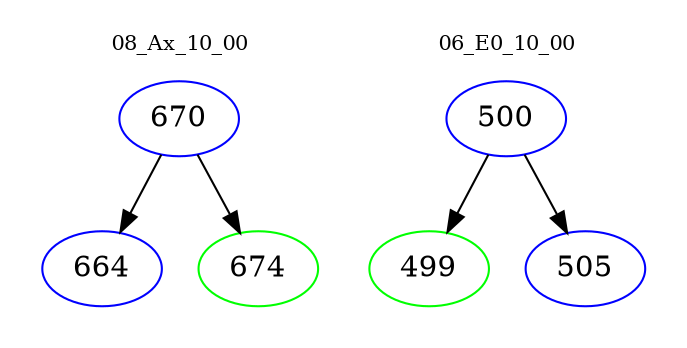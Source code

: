 digraph{
subgraph cluster_0 {
color = white
label = "08_Ax_10_00";
fontsize=10;
T0_670 [label="670", color="blue"]
T0_670 -> T0_664 [color="black"]
T0_664 [label="664", color="blue"]
T0_670 -> T0_674 [color="black"]
T0_674 [label="674", color="green"]
}
subgraph cluster_1 {
color = white
label = "06_E0_10_00";
fontsize=10;
T1_500 [label="500", color="blue"]
T1_500 -> T1_499 [color="black"]
T1_499 [label="499", color="green"]
T1_500 -> T1_505 [color="black"]
T1_505 [label="505", color="blue"]
}
}
